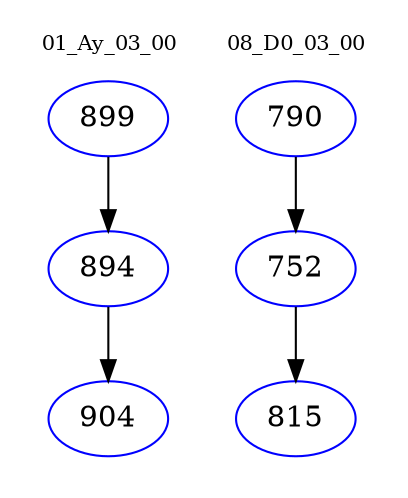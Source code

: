 digraph{
subgraph cluster_0 {
color = white
label = "01_Ay_03_00";
fontsize=10;
T0_899 [label="899", color="blue"]
T0_899 -> T0_894 [color="black"]
T0_894 [label="894", color="blue"]
T0_894 -> T0_904 [color="black"]
T0_904 [label="904", color="blue"]
}
subgraph cluster_1 {
color = white
label = "08_D0_03_00";
fontsize=10;
T1_790 [label="790", color="blue"]
T1_790 -> T1_752 [color="black"]
T1_752 [label="752", color="blue"]
T1_752 -> T1_815 [color="black"]
T1_815 [label="815", color="blue"]
}
}
